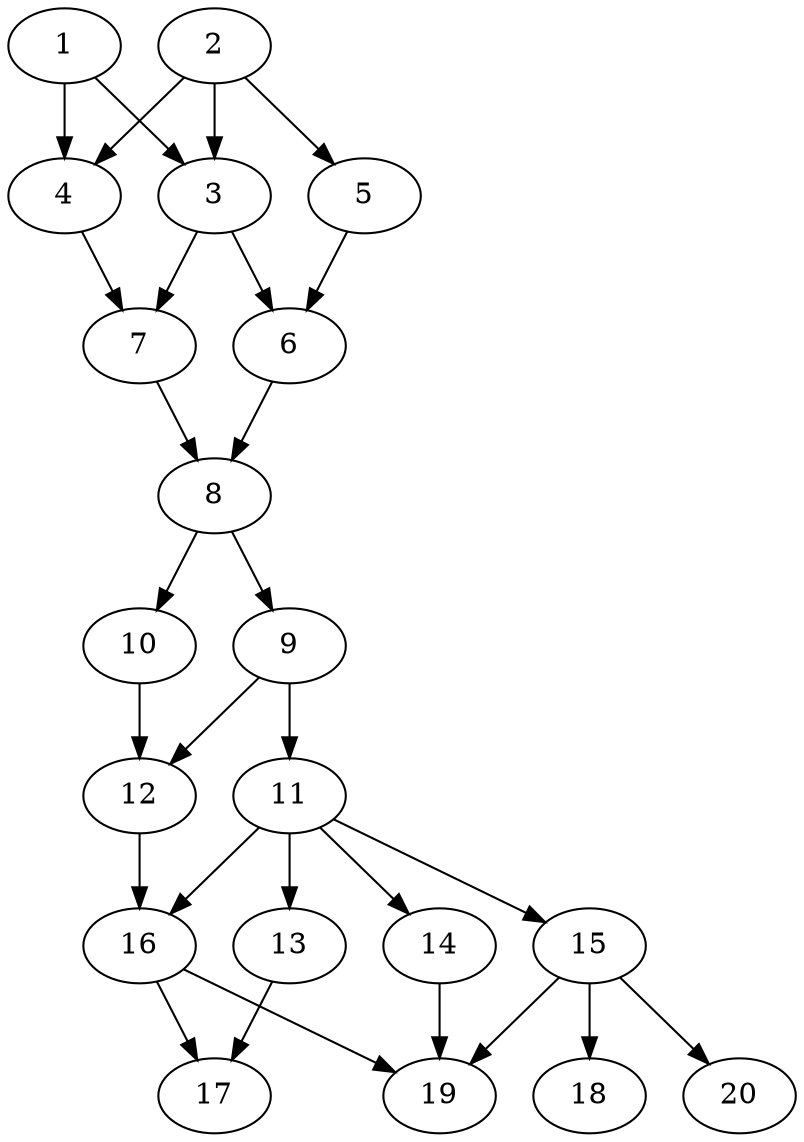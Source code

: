 // DAG automatically generated by daggen at Sat Jul 27 15:36:23 2019
// ./daggen --dot -n 20 --ccr 0.5 --fat 0.4 --regular 0.5 --density 0.7 --mindata 5242880 --maxdata 52428800 
digraph G {
  1 [size="53848064", alpha="0.09", expect_size="26924032"] 
  1 -> 3 [size ="26924032"]
  1 -> 4 [size ="26924032"]
  2 [size="25870336", alpha="0.08", expect_size="12935168"] 
  2 -> 3 [size ="12935168"]
  2 -> 4 [size ="12935168"]
  2 -> 5 [size ="12935168"]
  3 [size="73551872", alpha="0.14", expect_size="36775936"] 
  3 -> 6 [size ="36775936"]
  3 -> 7 [size ="36775936"]
  4 [size="92960768", alpha="0.12", expect_size="46480384"] 
  4 -> 7 [size ="46480384"]
  5 [size="86177792", alpha="0.01", expect_size="43088896"] 
  5 -> 6 [size ="43088896"]
  6 [size="65421312", alpha="0.17", expect_size="32710656"] 
  6 -> 8 [size ="32710656"]
  7 [size="38744064", alpha="0.13", expect_size="19372032"] 
  7 -> 8 [size ="19372032"]
  8 [size="68581376", alpha="0.02", expect_size="34290688"] 
  8 -> 9 [size ="34290688"]
  8 -> 10 [size ="34290688"]
  9 [size="37326848", alpha="0.05", expect_size="18663424"] 
  9 -> 11 [size ="18663424"]
  9 -> 12 [size ="18663424"]
  10 [size="58525696", alpha="0.05", expect_size="29262848"] 
  10 -> 12 [size ="29262848"]
  11 [size="57878528", alpha="0.18", expect_size="28939264"] 
  11 -> 13 [size ="28939264"]
  11 -> 14 [size ="28939264"]
  11 -> 15 [size ="28939264"]
  11 -> 16 [size ="28939264"]
  12 [size="100597760", alpha="0.07", expect_size="50298880"] 
  12 -> 16 [size ="50298880"]
  13 [size="42096640", alpha="0.03", expect_size="21048320"] 
  13 -> 17 [size ="21048320"]
  14 [size="12103680", alpha="0.02", expect_size="6051840"] 
  14 -> 19 [size ="6051840"]
  15 [size="67010560", alpha="0.12", expect_size="33505280"] 
  15 -> 18 [size ="33505280"]
  15 -> 19 [size ="33505280"]
  15 -> 20 [size ="33505280"]
  16 [size="69416960", alpha="0.19", expect_size="34708480"] 
  16 -> 17 [size ="34708480"]
  16 -> 19 [size ="34708480"]
  17 [size="57477120", alpha="0.15", expect_size="28738560"] 
  18 [size="22906880", alpha="0.03", expect_size="11453440"] 
  19 [size="33114112", alpha="0.15", expect_size="16557056"] 
  20 [size="59031552", alpha="0.15", expect_size="29515776"] 
}
